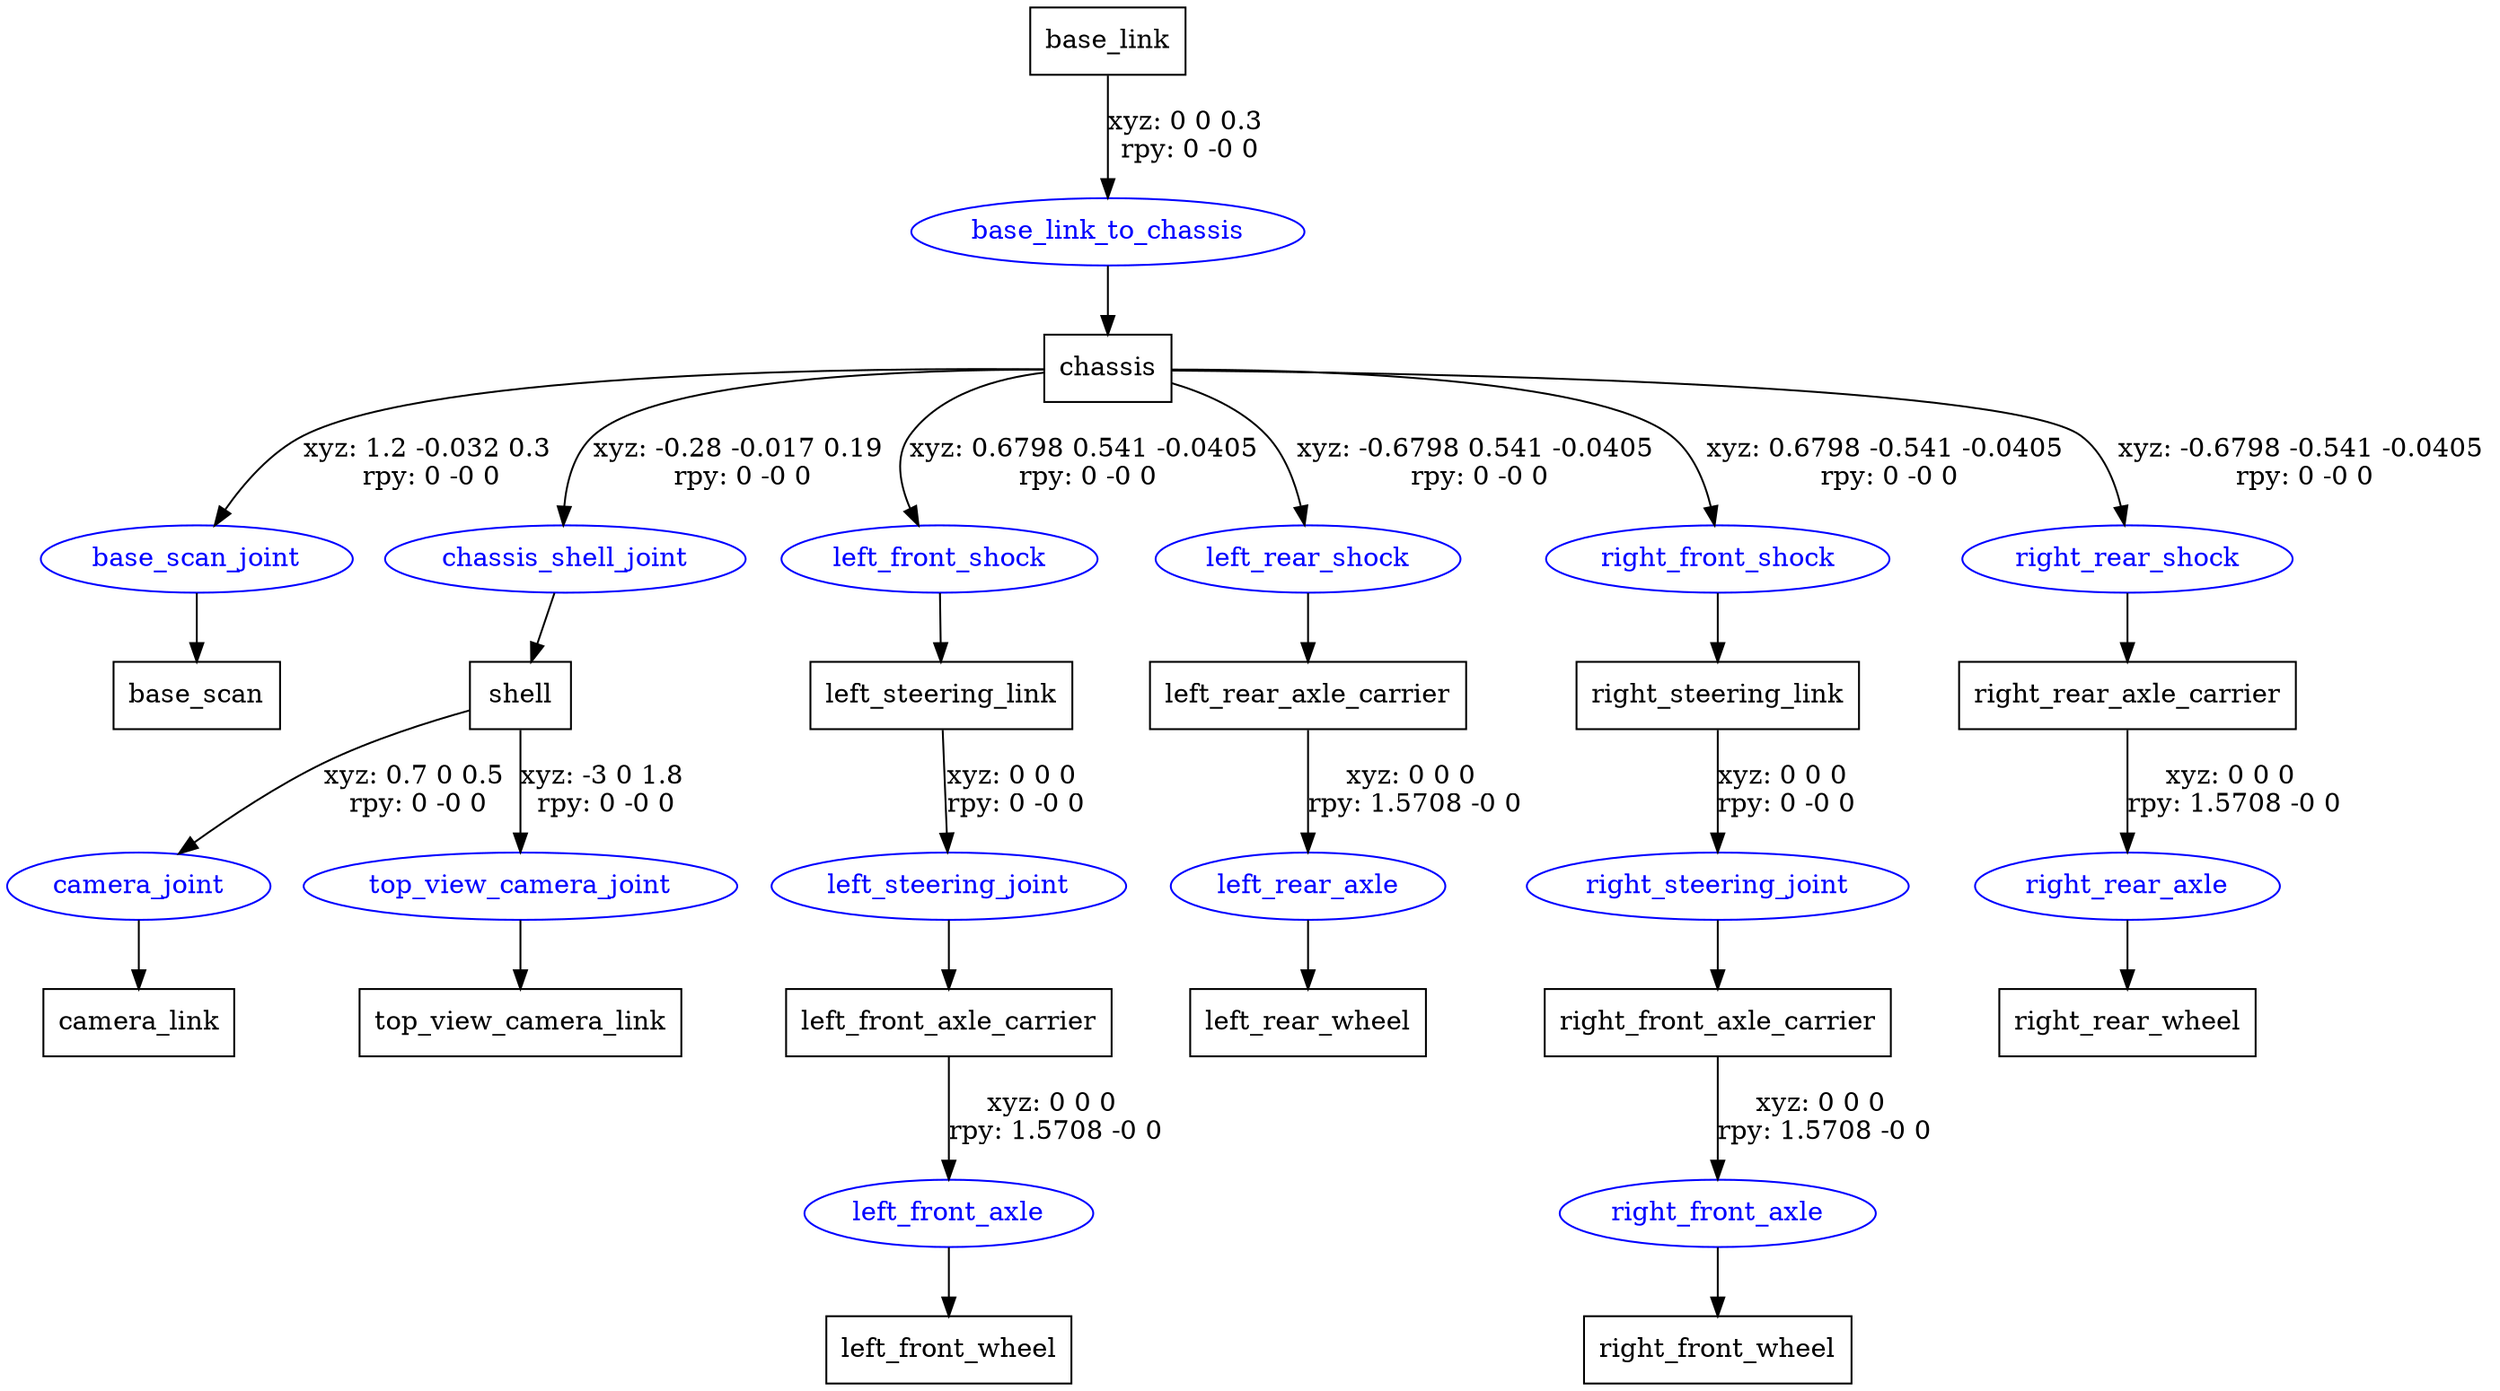 digraph G {
node [shape=box];
"base_link" [label="base_link"];
"chassis" [label="chassis"];
"base_scan" [label="base_scan"];
"shell" [label="shell"];
"camera_link" [label="camera_link"];
"top_view_camera_link" [label="top_view_camera_link"];
"left_steering_link" [label="left_steering_link"];
"left_front_axle_carrier" [label="left_front_axle_carrier"];
"left_front_wheel" [label="left_front_wheel"];
"left_rear_axle_carrier" [label="left_rear_axle_carrier"];
"left_rear_wheel" [label="left_rear_wheel"];
"right_steering_link" [label="right_steering_link"];
"right_front_axle_carrier" [label="right_front_axle_carrier"];
"right_front_wheel" [label="right_front_wheel"];
"right_rear_axle_carrier" [label="right_rear_axle_carrier"];
"right_rear_wheel" [label="right_rear_wheel"];
node [shape=ellipse, color=blue, fontcolor=blue];
"base_link" -> "base_link_to_chassis" [label="xyz: 0 0 0.3 \nrpy: 0 -0 0"]
"base_link_to_chassis" -> "chassis"
"chassis" -> "base_scan_joint" [label="xyz: 1.2 -0.032 0.3 \nrpy: 0 -0 0"]
"base_scan_joint" -> "base_scan"
"chassis" -> "chassis_shell_joint" [label="xyz: -0.28 -0.017 0.19 \nrpy: 0 -0 0"]
"chassis_shell_joint" -> "shell"
"shell" -> "camera_joint" [label="xyz: 0.7 0 0.5 \nrpy: 0 -0 0"]
"camera_joint" -> "camera_link"
"shell" -> "top_view_camera_joint" [label="xyz: -3 0 1.8 \nrpy: 0 -0 0"]
"top_view_camera_joint" -> "top_view_camera_link"
"chassis" -> "left_front_shock" [label="xyz: 0.6798 0.541 -0.0405 \nrpy: 0 -0 0"]
"left_front_shock" -> "left_steering_link"
"left_steering_link" -> "left_steering_joint" [label="xyz: 0 0 0 \nrpy: 0 -0 0"]
"left_steering_joint" -> "left_front_axle_carrier"
"left_front_axle_carrier" -> "left_front_axle" [label="xyz: 0 0 0 \nrpy: 1.5708 -0 0"]
"left_front_axle" -> "left_front_wheel"
"chassis" -> "left_rear_shock" [label="xyz: -0.6798 0.541 -0.0405 \nrpy: 0 -0 0"]
"left_rear_shock" -> "left_rear_axle_carrier"
"left_rear_axle_carrier" -> "left_rear_axle" [label="xyz: 0 0 0 \nrpy: 1.5708 -0 0"]
"left_rear_axle" -> "left_rear_wheel"
"chassis" -> "right_front_shock" [label="xyz: 0.6798 -0.541 -0.0405 \nrpy: 0 -0 0"]
"right_front_shock" -> "right_steering_link"
"right_steering_link" -> "right_steering_joint" [label="xyz: 0 0 0 \nrpy: 0 -0 0"]
"right_steering_joint" -> "right_front_axle_carrier"
"right_front_axle_carrier" -> "right_front_axle" [label="xyz: 0 0 0 \nrpy: 1.5708 -0 0"]
"right_front_axle" -> "right_front_wheel"
"chassis" -> "right_rear_shock" [label="xyz: -0.6798 -0.541 -0.0405 \nrpy: 0 -0 0"]
"right_rear_shock" -> "right_rear_axle_carrier"
"right_rear_axle_carrier" -> "right_rear_axle" [label="xyz: 0 0 0 \nrpy: 1.5708 -0 0"]
"right_rear_axle" -> "right_rear_wheel"
}
